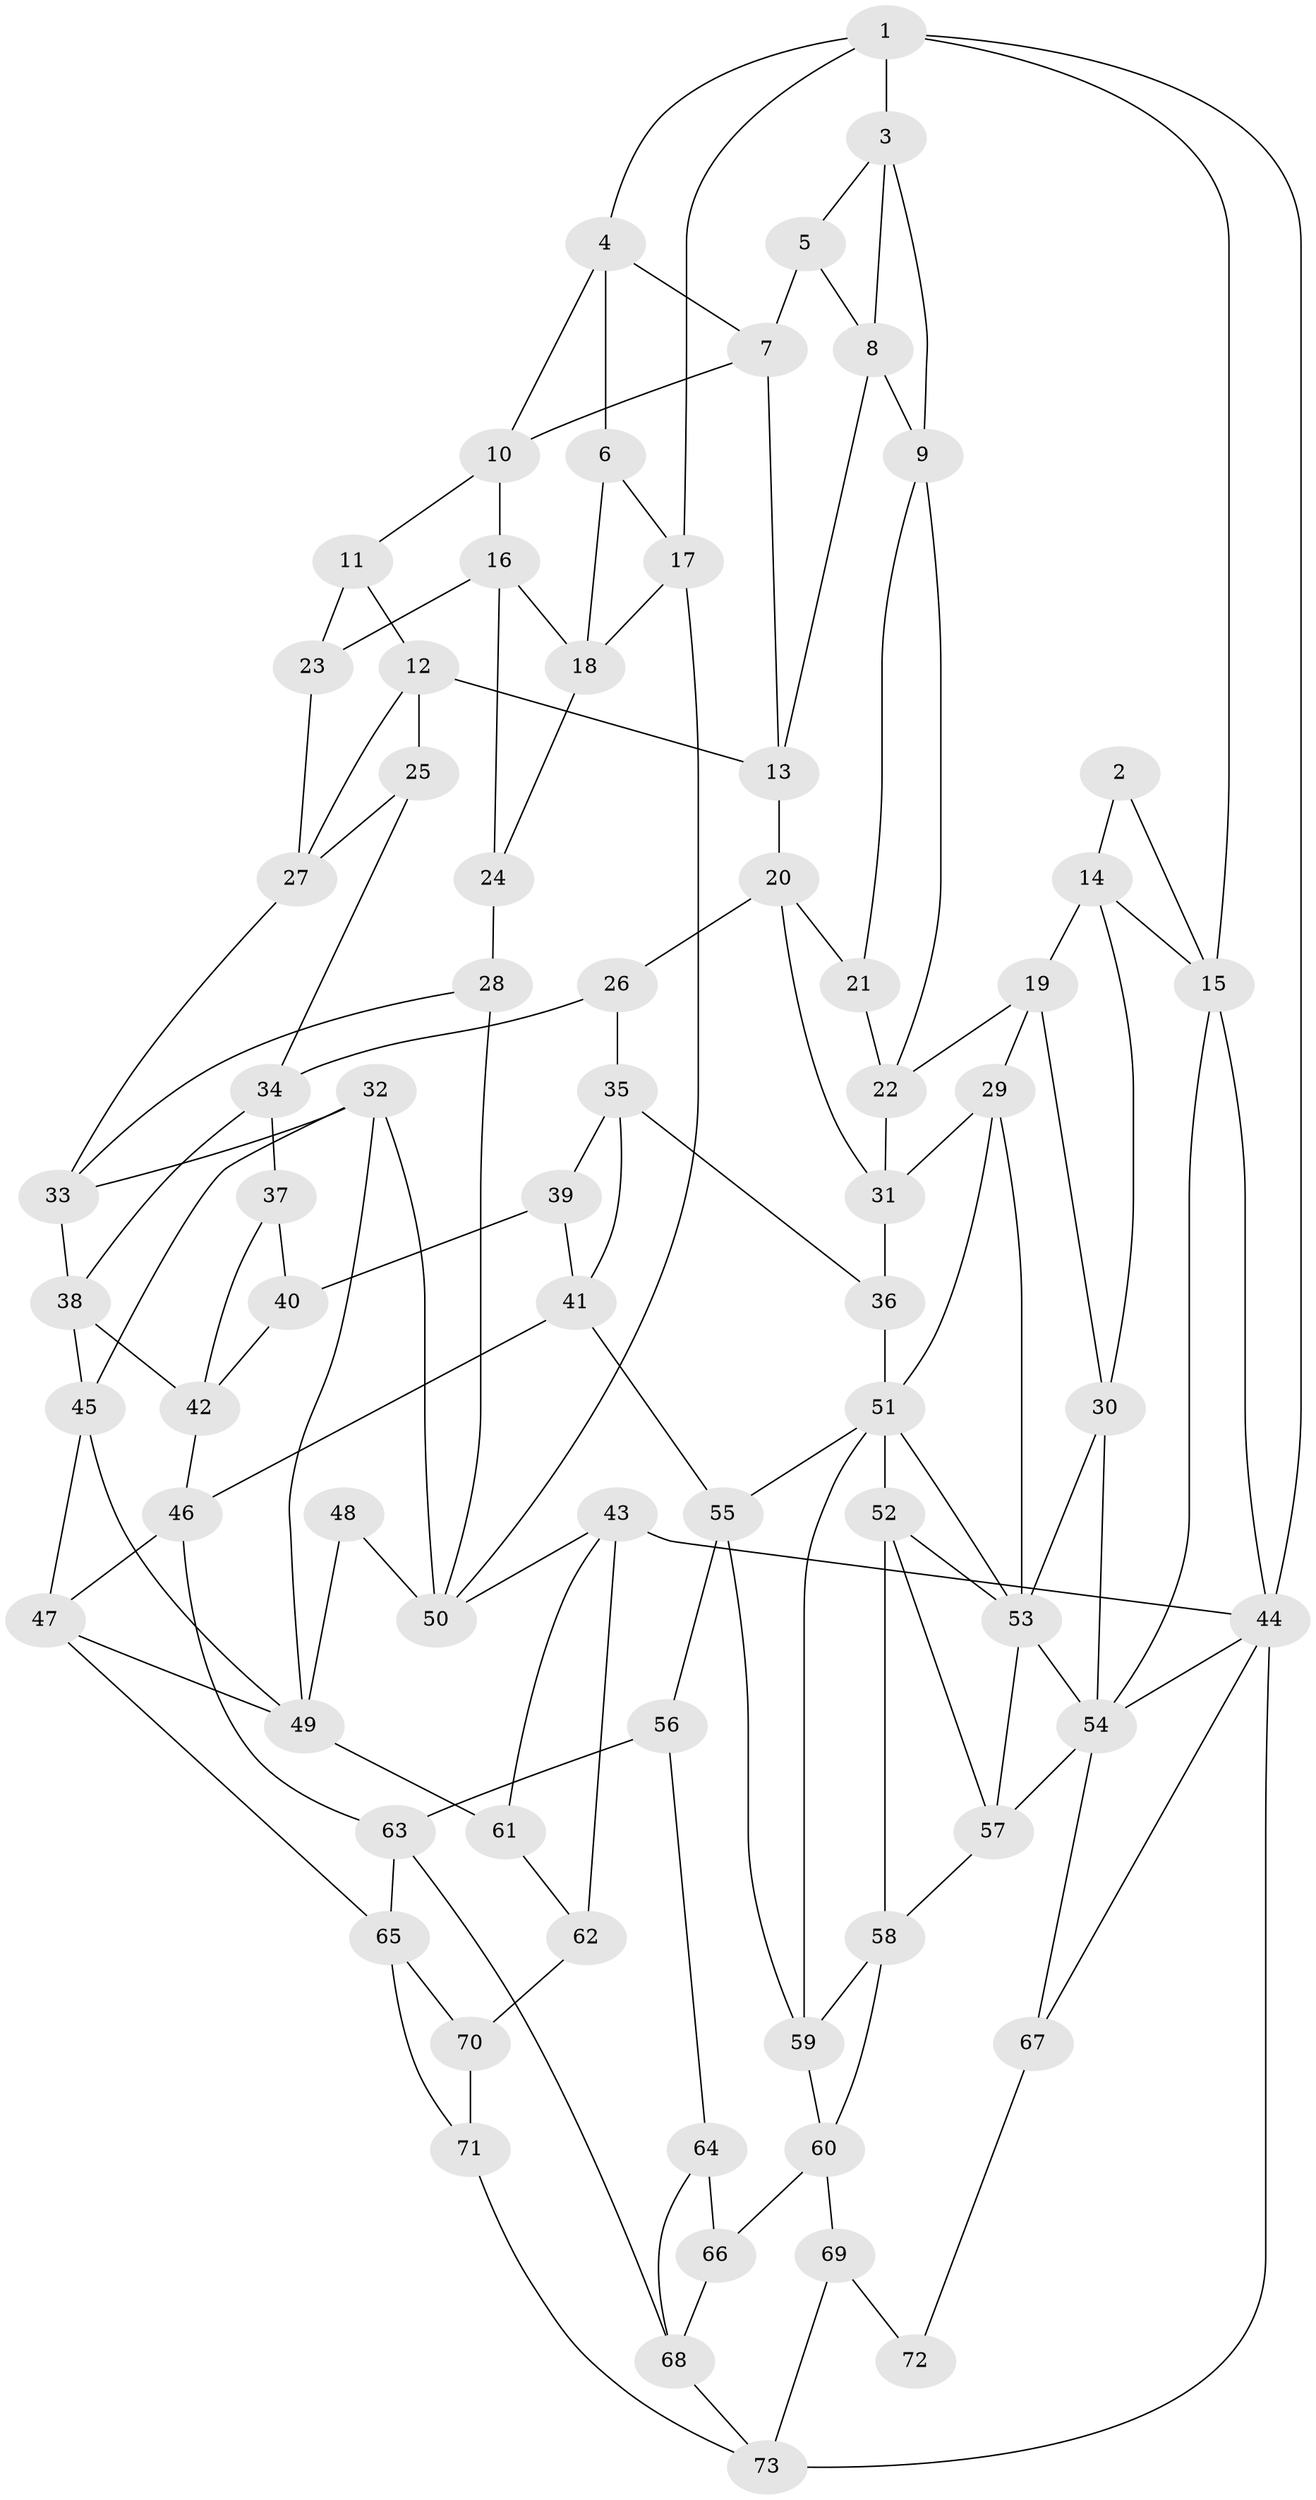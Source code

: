 // original degree distribution, {3: 0.0136986301369863, 5: 0.4794520547945205, 6: 0.2465753424657534, 4: 0.2602739726027397}
// Generated by graph-tools (version 1.1) at 2025/27/03/09/25 03:27:03]
// undirected, 73 vertices, 138 edges
graph export_dot {
graph [start="1"]
  node [color=gray90,style=filled];
  1;
  2;
  3;
  4;
  5;
  6;
  7;
  8;
  9;
  10;
  11;
  12;
  13;
  14;
  15;
  16;
  17;
  18;
  19;
  20;
  21;
  22;
  23;
  24;
  25;
  26;
  27;
  28;
  29;
  30;
  31;
  32;
  33;
  34;
  35;
  36;
  37;
  38;
  39;
  40;
  41;
  42;
  43;
  44;
  45;
  46;
  47;
  48;
  49;
  50;
  51;
  52;
  53;
  54;
  55;
  56;
  57;
  58;
  59;
  60;
  61;
  62;
  63;
  64;
  65;
  66;
  67;
  68;
  69;
  70;
  71;
  72;
  73;
  1 -- 3 [weight=1.0];
  1 -- 4 [weight=1.0];
  1 -- 15 [weight=1.0];
  1 -- 17 [weight=1.0];
  1 -- 44 [weight=1.0];
  2 -- 14 [weight=1.0];
  2 -- 15 [weight=1.0];
  3 -- 5 [weight=1.0];
  3 -- 8 [weight=1.0];
  3 -- 9 [weight=1.0];
  4 -- 6 [weight=1.0];
  4 -- 7 [weight=1.0];
  4 -- 10 [weight=1.0];
  5 -- 7 [weight=1.0];
  5 -- 8 [weight=1.0];
  6 -- 17 [weight=1.0];
  6 -- 18 [weight=1.0];
  7 -- 10 [weight=1.0];
  7 -- 13 [weight=1.0];
  8 -- 9 [weight=1.0];
  8 -- 13 [weight=1.0];
  9 -- 21 [weight=1.0];
  9 -- 22 [weight=1.0];
  10 -- 11 [weight=1.0];
  10 -- 16 [weight=1.0];
  11 -- 12 [weight=1.0];
  11 -- 23 [weight=2.0];
  12 -- 13 [weight=1.0];
  12 -- 25 [weight=1.0];
  12 -- 27 [weight=1.0];
  13 -- 20 [weight=1.0];
  14 -- 15 [weight=1.0];
  14 -- 19 [weight=1.0];
  14 -- 30 [weight=1.0];
  15 -- 44 [weight=1.0];
  15 -- 54 [weight=1.0];
  16 -- 18 [weight=1.0];
  16 -- 23 [weight=1.0];
  16 -- 24 [weight=1.0];
  17 -- 18 [weight=1.0];
  17 -- 50 [weight=1.0];
  18 -- 24 [weight=1.0];
  19 -- 22 [weight=1.0];
  19 -- 29 [weight=1.0];
  19 -- 30 [weight=1.0];
  20 -- 21 [weight=1.0];
  20 -- 26 [weight=1.0];
  20 -- 31 [weight=1.0];
  21 -- 22 [weight=1.0];
  22 -- 31 [weight=1.0];
  23 -- 27 [weight=1.0];
  24 -- 28 [weight=2.0];
  25 -- 27 [weight=1.0];
  25 -- 34 [weight=1.0];
  26 -- 34 [weight=1.0];
  26 -- 35 [weight=1.0];
  27 -- 33 [weight=1.0];
  28 -- 33 [weight=1.0];
  28 -- 50 [weight=1.0];
  29 -- 31 [weight=1.0];
  29 -- 51 [weight=1.0];
  29 -- 53 [weight=1.0];
  30 -- 53 [weight=1.0];
  30 -- 54 [weight=1.0];
  31 -- 36 [weight=1.0];
  32 -- 33 [weight=1.0];
  32 -- 45 [weight=1.0];
  32 -- 49 [weight=1.0];
  32 -- 50 [weight=1.0];
  33 -- 38 [weight=1.0];
  34 -- 37 [weight=1.0];
  34 -- 38 [weight=1.0];
  35 -- 36 [weight=1.0];
  35 -- 39 [weight=1.0];
  35 -- 41 [weight=1.0];
  36 -- 51 [weight=1.0];
  37 -- 40 [weight=1.0];
  37 -- 42 [weight=1.0];
  38 -- 42 [weight=1.0];
  38 -- 45 [weight=1.0];
  39 -- 40 [weight=2.0];
  39 -- 41 [weight=1.0];
  40 -- 42 [weight=1.0];
  41 -- 46 [weight=1.0];
  41 -- 55 [weight=1.0];
  42 -- 46 [weight=1.0];
  43 -- 44 [weight=1.0];
  43 -- 50 [weight=1.0];
  43 -- 61 [weight=1.0];
  43 -- 62 [weight=1.0];
  44 -- 54 [weight=1.0];
  44 -- 67 [weight=1.0];
  44 -- 73 [weight=1.0];
  45 -- 47 [weight=1.0];
  45 -- 49 [weight=1.0];
  46 -- 47 [weight=1.0];
  46 -- 63 [weight=1.0];
  47 -- 49 [weight=1.0];
  47 -- 65 [weight=1.0];
  48 -- 49 [weight=2.0];
  48 -- 50 [weight=2.0];
  49 -- 61 [weight=1.0];
  51 -- 52 [weight=1.0];
  51 -- 53 [weight=1.0];
  51 -- 55 [weight=1.0];
  51 -- 59 [weight=1.0];
  52 -- 53 [weight=1.0];
  52 -- 57 [weight=1.0];
  52 -- 58 [weight=1.0];
  53 -- 54 [weight=1.0];
  53 -- 57 [weight=1.0];
  54 -- 57 [weight=1.0];
  54 -- 67 [weight=1.0];
  55 -- 56 [weight=1.0];
  55 -- 59 [weight=1.0];
  56 -- 63 [weight=1.0];
  56 -- 64 [weight=1.0];
  57 -- 58 [weight=1.0];
  58 -- 59 [weight=1.0];
  58 -- 60 [weight=1.0];
  59 -- 60 [weight=1.0];
  60 -- 66 [weight=1.0];
  60 -- 69 [weight=1.0];
  61 -- 62 [weight=1.0];
  62 -- 70 [weight=2.0];
  63 -- 65 [weight=1.0];
  63 -- 68 [weight=1.0];
  64 -- 66 [weight=2.0];
  64 -- 68 [weight=1.0];
  65 -- 70 [weight=1.0];
  65 -- 71 [weight=1.0];
  66 -- 68 [weight=1.0];
  67 -- 72 [weight=2.0];
  68 -- 73 [weight=1.0];
  69 -- 72 [weight=2.0];
  69 -- 73 [weight=1.0];
  70 -- 71 [weight=1.0];
  71 -- 73 [weight=1.0];
}
